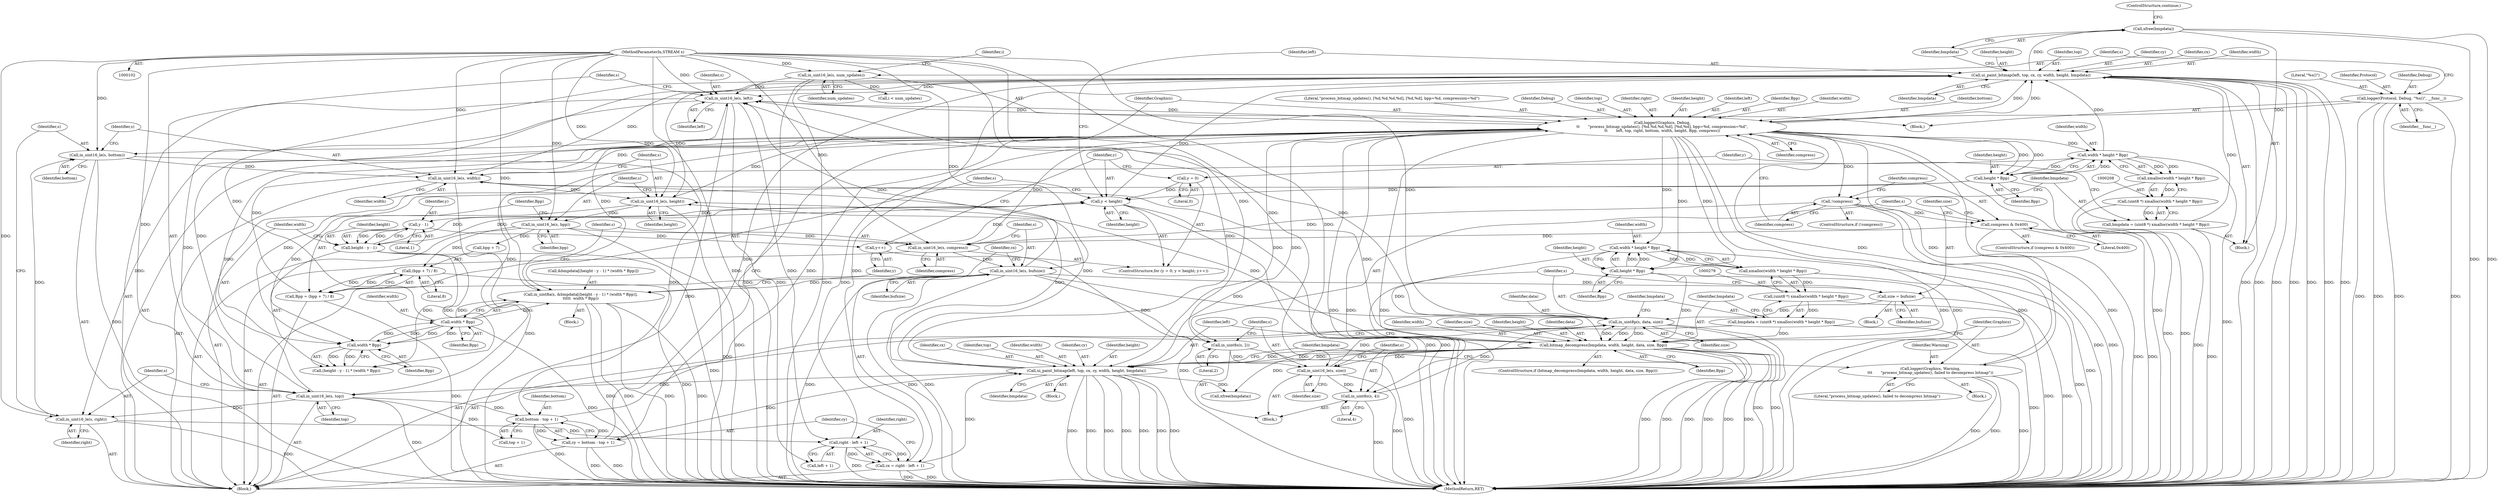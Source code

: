 digraph "1_rdesktop_4dca546d04321a610c1835010b5dad85163b65e1_7@API" {
"1000250" [label="(Call,xfree(bmpdata))"];
"1000242" [label="(Call,ui_paint_bitmap(left, top, cx, cy, width, height, bmpdata))"];
"1000188" [label="(Call,logger(Graphics, Debug,\n\t\t       \"process_bitmap_updates(), [%d,%d,%d,%d], [%d,%d], bpp=%d, compression=%d\",\n\t\t       left, top, right, bottom, width, height, Bpp, compress))"];
"1000305" [label="(Call,logger(Graphics, Warning,\n\t\t\t       \"process_bitmap_updates(), failed to decompress bitmap\"))"];
"1000122" [label="(Call,logger(Protocol, Debug, \"%s()\", __func__))"];
"1000140" [label="(Call,in_uint16_le(s, left))"];
"1000171" [label="(Call,in_uint16_le(s, bufsize))"];
"1000168" [label="(Call,in_uint16_le(s, compress))"];
"1000158" [label="(Call,in_uint16_le(s, bpp))"];
"1000155" [label="(Call,in_uint16_le(s, height))"];
"1000152" [label="(Call,in_uint16_le(s, width))"];
"1000149" [label="(Call,in_uint16_le(s, bottom))"];
"1000146" [label="(Call,in_uint16_le(s, right))"];
"1000143" [label="(Call,in_uint16_le(s, top))"];
"1000103" [label="(MethodParameterIn,STREAM s)"];
"1000295" [label="(Call,ui_paint_bitmap(left, top, cx, cy, width, height, bmpdata))"];
"1000174" [label="(Call,cx = right - left + 1)"];
"1000176" [label="(Call,right - left + 1)"];
"1000181" [label="(Call,cy = bottom - top + 1)"];
"1000183" [label="(Call,bottom - top + 1)"];
"1000287" [label="(Call,bitmap_decompress(bmpdata, width, height, data, size, Bpp))"];
"1000276" [label="(Call,bmpdata = (uint8 *) xmalloc(width * height * Bpp))"];
"1000278" [label="(Call,(uint8 *) xmalloc(width * height * Bpp))"];
"1000280" [label="(Call,xmalloc(width * height * Bpp))"];
"1000281" [label="(Call,width * height * Bpp)"];
"1000283" [label="(Call,height * Bpp)"];
"1000272" [label="(Call,in_uint8p(s, data, size))"];
"1000269" [label="(Call,in_uint8s(s, 4))"];
"1000266" [label="(Call,in_uint16_le(s, size))"];
"1000263" [label="(Call,in_uint8s(s, 2))"];
"1000258" [label="(Call,size = bufsize)"];
"1000254" [label="(Call,compress & 0x400)"];
"1000201" [label="(Call,!compress)"];
"1000225" [label="(Call,in_uint8a(s, &bmpdata[(height - y - 1) * (width * Bpp)],\n\t\t\t\t\t  width * Bpp))"];
"1000239" [label="(Call,width * Bpp)"];
"1000236" [label="(Call,width * Bpp)"];
"1000210" [label="(Call,width * height * Bpp)"];
"1000212" [label="(Call,height * Bpp)"];
"1000127" [label="(Call,in_uint16_le(s, num_updates))"];
"1000161" [label="(Call,Bpp = (bpp + 7) / 8)"];
"1000163" [label="(Call,(bpp + 7) / 8)"];
"1000219" [label="(Call,y < height)"];
"1000222" [label="(Call,y++)"];
"1000233" [label="(Call,y - 1)"];
"1000216" [label="(Call,y = 0)"];
"1000231" [label="(Call,height - y - 1)"];
"1000205" [label="(Call,bmpdata = (uint8 *) xmalloc(width * height * Bpp))"];
"1000207" [label="(Call,(uint8 *) xmalloc(width * height * Bpp))"];
"1000209" [label="(Call,xmalloc(width * height * Bpp))"];
"1000205" [label="(Call,bmpdata = (uint8 *) xmalloc(width * height * Bpp))"];
"1000142" [label="(Identifier,left)"];
"1000287" [label="(Call,bitmap_decompress(bmpdata, width, height, data, size, Bpp))"];
"1000148" [label="(Identifier,right)"];
"1000195" [label="(Identifier,bottom)"];
"1000227" [label="(Call,&bmpdata[(height - y - 1) * (width * Bpp)])"];
"1000217" [label="(Identifier,y)"];
"1000185" [label="(Call,top + 1)"];
"1000155" [label="(Call,in_uint16_le(s, height))"];
"1000169" [label="(Identifier,s)"];
"1000294" [label="(Block,)"];
"1000293" [label="(Identifier,Bpp)"];
"1000218" [label="(Literal,0)"];
"1000307" [label="(Identifier,Warning)"];
"1000152" [label="(Call,in_uint16_le(s, width))"];
"1000259" [label="(Identifier,size)"];
"1000284" [label="(Identifier,height)"];
"1000219" [label="(Call,y < height)"];
"1000161" [label="(Call,Bpp = (bpp + 7) / 8)"];
"1000240" [label="(Identifier,width)"];
"1000177" [label="(Identifier,right)"];
"1000276" [label="(Call,bmpdata = (uint8 *) xmalloc(width * height * Bpp))"];
"1000305" [label="(Call,logger(Graphics, Warning,\n\t\t\t       \"process_bitmap_updates(), failed to decompress bitmap\"))"];
"1000281" [label="(Call,width * height * Bpp)"];
"1000295" [label="(Call,ui_paint_bitmap(left, top, cx, cy, width, height, bmpdata))"];
"1000272" [label="(Call,in_uint8p(s, data, size))"];
"1000248" [label="(Identifier,height)"];
"1000290" [label="(Identifier,height)"];
"1000207" [label="(Call,(uint8 *) xmalloc(width * height * Bpp))"];
"1000291" [label="(Identifier,data)"];
"1000273" [label="(Identifier,s)"];
"1000191" [label="(Literal,\"process_bitmap_updates(), [%d,%d,%d,%d], [%d,%d], bpp=%d, compression=%d\")"];
"1000103" [label="(MethodParameterIn,STREAM s)"];
"1000124" [label="(Identifier,Debug)"];
"1000147" [label="(Identifier,s)"];
"1000167" [label="(Literal,8)"];
"1000157" [label="(Identifier,height)"];
"1000251" [label="(Identifier,bmpdata)"];
"1000172" [label="(Identifier,s)"];
"1000300" [label="(Identifier,width)"];
"1000154" [label="(Identifier,width)"];
"1000190" [label="(Identifier,Debug)"];
"1000254" [label="(Call,compress & 0x400)"];
"1000193" [label="(Identifier,top)"];
"1000176" [label="(Call,right - left + 1)"];
"1000182" [label="(Identifier,cy)"];
"1000203" [label="(Block,)"];
"1000253" [label="(ControlStructure,if (compress & 0x400))"];
"1000296" [label="(Identifier,left)"];
"1000236" [label="(Call,width * Bpp)"];
"1000211" [label="(Identifier,width)"];
"1000139" [label="(Block,)"];
"1000171" [label="(Call,in_uint16_le(s, bufsize))"];
"1000225" [label="(Call,in_uint8a(s, &bmpdata[(height - y - 1) * (width * Bpp)],\n\t\t\t\t\t  width * Bpp))"];
"1000162" [label="(Identifier,Bpp)"];
"1000200" [label="(ControlStructure,if (!compress))"];
"1000299" [label="(Identifier,cy)"];
"1000267" [label="(Identifier,s)"];
"1000285" [label="(Identifier,Bpp)"];
"1000104" [label="(Block,)"];
"1000288" [label="(Identifier,bmpdata)"];
"1000153" [label="(Identifier,s)"];
"1000250" [label="(Call,xfree(bmpdata))"];
"1000150" [label="(Identifier,s)"];
"1000160" [label="(Identifier,bpp)"];
"1000164" [label="(Call,bpp + 7)"];
"1000232" [label="(Identifier,height)"];
"1000238" [label="(Identifier,Bpp)"];
"1000222" [label="(Call,y++)"];
"1000221" [label="(Identifier,height)"];
"1000199" [label="(Identifier,compress)"];
"1000146" [label="(Call,in_uint16_le(s, right))"];
"1000255" [label="(Identifier,compress)"];
"1000194" [label="(Identifier,right)"];
"1000129" [label="(Identifier,num_updates)"];
"1000188" [label="(Call,logger(Graphics, Debug,\n\t\t       \"process_bitmap_updates(), [%d,%d,%d,%d], [%d,%d], bpp=%d, compression=%d\",\n\t\t       left, top, right, bottom, width, height, Bpp, compress))"];
"1000197" [label="(Identifier,height)"];
"1000168" [label="(Call,in_uint16_le(s, compress))"];
"1000128" [label="(Identifier,s)"];
"1000268" [label="(Identifier,size)"];
"1000306" [label="(Identifier,Graphics)"];
"1000274" [label="(Identifier,data)"];
"1000280" [label="(Call,xmalloc(width * height * Bpp))"];
"1000234" [label="(Identifier,y)"];
"1000249" [label="(Identifier,bmpdata)"];
"1000122" [label="(Call,logger(Protocol, Debug, \"%s()\", __func__))"];
"1000301" [label="(Identifier,height)"];
"1000298" [label="(Identifier,cx)"];
"1000226" [label="(Identifier,s)"];
"1000170" [label="(Identifier,compress)"];
"1000206" [label="(Identifier,bmpdata)"];
"1000233" [label="(Call,y - 1)"];
"1000237" [label="(Identifier,width)"];
"1000159" [label="(Identifier,s)"];
"1000277" [label="(Identifier,bmpdata)"];
"1000192" [label="(Identifier,left)"];
"1000140" [label="(Call,in_uint16_le(s, left))"];
"1000241" [label="(Identifier,Bpp)"];
"1000257" [label="(Block,)"];
"1000209" [label="(Call,xmalloc(width * height * Bpp))"];
"1000252" [label="(ControlStructure,continue;)"];
"1000145" [label="(Identifier,top)"];
"1000265" [label="(Literal,2)"];
"1000235" [label="(Literal,1)"];
"1000181" [label="(Call,cy = bottom - top + 1)"];
"1000262" [label="(Block,)"];
"1000244" [label="(Identifier,top)"];
"1000125" [label="(Literal,\"%s()\")"];
"1000243" [label="(Identifier,left)"];
"1000173" [label="(Identifier,bufsize)"];
"1000127" [label="(Call,in_uint16_le(s, num_updates))"];
"1000215" [label="(ControlStructure,for (y = 0; y < height; y++))"];
"1000198" [label="(Identifier,Bpp)"];
"1000231" [label="(Call,height - y - 1)"];
"1000286" [label="(ControlStructure,if (bitmap_decompress(bmpdata, width, height, data, size, Bpp)))"];
"1000230" [label="(Call,(height - y - 1) * (width * Bpp))"];
"1000158" [label="(Call,in_uint16_le(s, bpp))"];
"1000210" [label="(Call,width * height * Bpp)"];
"1000297" [label="(Identifier,top)"];
"1000126" [label="(Identifier,__func__)"];
"1000214" [label="(Identifier,Bpp)"];
"1000282" [label="(Identifier,width)"];
"1000201" [label="(Call,!compress)"];
"1000220" [label="(Identifier,y)"];
"1000189" [label="(Identifier,Graphics)"];
"1000269" [label="(Call,in_uint8s(s, 4))"];
"1000260" [label="(Identifier,bufsize)"];
"1000246" [label="(Identifier,cy)"];
"1000309" [label="(Call,xfree(bmpdata))"];
"1000245" [label="(Identifier,cx)"];
"1000175" [label="(Identifier,cx)"];
"1000275" [label="(Identifier,size)"];
"1000149" [label="(Call,in_uint16_le(s, bottom))"];
"1000163" [label="(Call,(bpp + 7) / 8)"];
"1000278" [label="(Call,(uint8 *) xmalloc(width * height * Bpp))"];
"1000196" [label="(Identifier,width)"];
"1000256" [label="(Literal,0x400)"];
"1000302" [label="(Identifier,bmpdata)"];
"1000216" [label="(Call,y = 0)"];
"1000271" [label="(Literal,4)"];
"1000224" [label="(Block,)"];
"1000174" [label="(Call,cx = right - left + 1)"];
"1000311" [label="(MethodReturn,RET)"];
"1000270" [label="(Identifier,s)"];
"1000202" [label="(Identifier,compress)"];
"1000239" [label="(Call,width * Bpp)"];
"1000178" [label="(Call,left + 1)"];
"1000213" [label="(Identifier,height)"];
"1000308" [label="(Literal,\"process_bitmap_updates(), failed to decompress bitmap\")"];
"1000151" [label="(Identifier,bottom)"];
"1000242" [label="(Call,ui_paint_bitmap(left, top, cx, cy, width, height, bmpdata))"];
"1000144" [label="(Identifier,s)"];
"1000143" [label="(Call,in_uint16_le(s, top))"];
"1000289" [label="(Identifier,width)"];
"1000264" [label="(Identifier,s)"];
"1000258" [label="(Call,size = bufsize)"];
"1000132" [label="(Identifier,i)"];
"1000212" [label="(Call,height * Bpp)"];
"1000292" [label="(Identifier,size)"];
"1000141" [label="(Identifier,s)"];
"1000310" [label="(Identifier,bmpdata)"];
"1000156" [label="(Identifier,s)"];
"1000304" [label="(Block,)"];
"1000247" [label="(Identifier,width)"];
"1000283" [label="(Call,height * Bpp)"];
"1000266" [label="(Call,in_uint16_le(s, size))"];
"1000123" [label="(Identifier,Protocol)"];
"1000263" [label="(Call,in_uint8s(s, 2))"];
"1000184" [label="(Identifier,bottom)"];
"1000223" [label="(Identifier,y)"];
"1000183" [label="(Call,bottom - top + 1)"];
"1000134" [label="(Call,i < num_updates)"];
"1000250" -> "1000203"  [label="AST: "];
"1000250" -> "1000251"  [label="CFG: "];
"1000251" -> "1000250"  [label="AST: "];
"1000252" -> "1000250"  [label="CFG: "];
"1000250" -> "1000311"  [label="DDG: "];
"1000250" -> "1000311"  [label="DDG: "];
"1000242" -> "1000250"  [label="DDG: "];
"1000242" -> "1000203"  [label="AST: "];
"1000242" -> "1000249"  [label="CFG: "];
"1000243" -> "1000242"  [label="AST: "];
"1000244" -> "1000242"  [label="AST: "];
"1000245" -> "1000242"  [label="AST: "];
"1000246" -> "1000242"  [label="AST: "];
"1000247" -> "1000242"  [label="AST: "];
"1000248" -> "1000242"  [label="AST: "];
"1000249" -> "1000242"  [label="AST: "];
"1000251" -> "1000242"  [label="CFG: "];
"1000242" -> "1000311"  [label="DDG: "];
"1000242" -> "1000311"  [label="DDG: "];
"1000242" -> "1000311"  [label="DDG: "];
"1000242" -> "1000311"  [label="DDG: "];
"1000242" -> "1000311"  [label="DDG: "];
"1000242" -> "1000311"  [label="DDG: "];
"1000242" -> "1000311"  [label="DDG: "];
"1000242" -> "1000140"  [label="DDG: "];
"1000242" -> "1000143"  [label="DDG: "];
"1000242" -> "1000152"  [label="DDG: "];
"1000242" -> "1000155"  [label="DDG: "];
"1000188" -> "1000242"  [label="DDG: "];
"1000188" -> "1000242"  [label="DDG: "];
"1000174" -> "1000242"  [label="DDG: "];
"1000181" -> "1000242"  [label="DDG: "];
"1000239" -> "1000242"  [label="DDG: "];
"1000210" -> "1000242"  [label="DDG: "];
"1000219" -> "1000242"  [label="DDG: "];
"1000205" -> "1000242"  [label="DDG: "];
"1000188" -> "1000139"  [label="AST: "];
"1000188" -> "1000199"  [label="CFG: "];
"1000189" -> "1000188"  [label="AST: "];
"1000190" -> "1000188"  [label="AST: "];
"1000191" -> "1000188"  [label="AST: "];
"1000192" -> "1000188"  [label="AST: "];
"1000193" -> "1000188"  [label="AST: "];
"1000194" -> "1000188"  [label="AST: "];
"1000195" -> "1000188"  [label="AST: "];
"1000196" -> "1000188"  [label="AST: "];
"1000197" -> "1000188"  [label="AST: "];
"1000198" -> "1000188"  [label="AST: "];
"1000199" -> "1000188"  [label="AST: "];
"1000202" -> "1000188"  [label="CFG: "];
"1000188" -> "1000311"  [label="DDG: "];
"1000188" -> "1000311"  [label="DDG: "];
"1000188" -> "1000311"  [label="DDG: "];
"1000188" -> "1000311"  [label="DDG: "];
"1000188" -> "1000311"  [label="DDG: "];
"1000188" -> "1000311"  [label="DDG: "];
"1000188" -> "1000311"  [label="DDG: "];
"1000188" -> "1000140"  [label="DDG: "];
"1000188" -> "1000143"  [label="DDG: "];
"1000188" -> "1000146"  [label="DDG: "];
"1000188" -> "1000149"  [label="DDG: "];
"1000305" -> "1000188"  [label="DDG: "];
"1000122" -> "1000188"  [label="DDG: "];
"1000140" -> "1000188"  [label="DDG: "];
"1000143" -> "1000188"  [label="DDG: "];
"1000176" -> "1000188"  [label="DDG: "];
"1000183" -> "1000188"  [label="DDG: "];
"1000152" -> "1000188"  [label="DDG: "];
"1000155" -> "1000188"  [label="DDG: "];
"1000161" -> "1000188"  [label="DDG: "];
"1000168" -> "1000188"  [label="DDG: "];
"1000188" -> "1000201"  [label="DDG: "];
"1000188" -> "1000210"  [label="DDG: "];
"1000188" -> "1000212"  [label="DDG: "];
"1000188" -> "1000212"  [label="DDG: "];
"1000188" -> "1000281"  [label="DDG: "];
"1000188" -> "1000283"  [label="DDG: "];
"1000188" -> "1000283"  [label="DDG: "];
"1000188" -> "1000295"  [label="DDG: "];
"1000188" -> "1000295"  [label="DDG: "];
"1000188" -> "1000305"  [label="DDG: "];
"1000305" -> "1000304"  [label="AST: "];
"1000305" -> "1000308"  [label="CFG: "];
"1000306" -> "1000305"  [label="AST: "];
"1000307" -> "1000305"  [label="AST: "];
"1000308" -> "1000305"  [label="AST: "];
"1000310" -> "1000305"  [label="CFG: "];
"1000305" -> "1000311"  [label="DDG: "];
"1000305" -> "1000311"  [label="DDG: "];
"1000305" -> "1000311"  [label="DDG: "];
"1000122" -> "1000104"  [label="AST: "];
"1000122" -> "1000126"  [label="CFG: "];
"1000123" -> "1000122"  [label="AST: "];
"1000124" -> "1000122"  [label="AST: "];
"1000125" -> "1000122"  [label="AST: "];
"1000126" -> "1000122"  [label="AST: "];
"1000128" -> "1000122"  [label="CFG: "];
"1000122" -> "1000311"  [label="DDG: "];
"1000122" -> "1000311"  [label="DDG: "];
"1000122" -> "1000311"  [label="DDG: "];
"1000122" -> "1000311"  [label="DDG: "];
"1000140" -> "1000139"  [label="AST: "];
"1000140" -> "1000142"  [label="CFG: "];
"1000141" -> "1000140"  [label="AST: "];
"1000142" -> "1000140"  [label="AST: "];
"1000144" -> "1000140"  [label="CFG: "];
"1000140" -> "1000311"  [label="DDG: "];
"1000171" -> "1000140"  [label="DDG: "];
"1000225" -> "1000140"  [label="DDG: "];
"1000272" -> "1000140"  [label="DDG: "];
"1000127" -> "1000140"  [label="DDG: "];
"1000103" -> "1000140"  [label="DDG: "];
"1000295" -> "1000140"  [label="DDG: "];
"1000140" -> "1000143"  [label="DDG: "];
"1000140" -> "1000176"  [label="DDG: "];
"1000140" -> "1000178"  [label="DDG: "];
"1000171" -> "1000139"  [label="AST: "];
"1000171" -> "1000173"  [label="CFG: "];
"1000172" -> "1000171"  [label="AST: "];
"1000173" -> "1000171"  [label="AST: "];
"1000175" -> "1000171"  [label="CFG: "];
"1000171" -> "1000311"  [label="DDG: "];
"1000171" -> "1000311"  [label="DDG: "];
"1000171" -> "1000311"  [label="DDG: "];
"1000168" -> "1000171"  [label="DDG: "];
"1000103" -> "1000171"  [label="DDG: "];
"1000171" -> "1000225"  [label="DDG: "];
"1000171" -> "1000258"  [label="DDG: "];
"1000171" -> "1000263"  [label="DDG: "];
"1000171" -> "1000272"  [label="DDG: "];
"1000168" -> "1000139"  [label="AST: "];
"1000168" -> "1000170"  [label="CFG: "];
"1000169" -> "1000168"  [label="AST: "];
"1000170" -> "1000168"  [label="AST: "];
"1000172" -> "1000168"  [label="CFG: "];
"1000168" -> "1000311"  [label="DDG: "];
"1000158" -> "1000168"  [label="DDG: "];
"1000103" -> "1000168"  [label="DDG: "];
"1000254" -> "1000168"  [label="DDG: "];
"1000201" -> "1000168"  [label="DDG: "];
"1000158" -> "1000139"  [label="AST: "];
"1000158" -> "1000160"  [label="CFG: "];
"1000159" -> "1000158"  [label="AST: "];
"1000160" -> "1000158"  [label="AST: "];
"1000162" -> "1000158"  [label="CFG: "];
"1000158" -> "1000311"  [label="DDG: "];
"1000155" -> "1000158"  [label="DDG: "];
"1000103" -> "1000158"  [label="DDG: "];
"1000158" -> "1000163"  [label="DDG: "];
"1000158" -> "1000164"  [label="DDG: "];
"1000155" -> "1000139"  [label="AST: "];
"1000155" -> "1000157"  [label="CFG: "];
"1000156" -> "1000155"  [label="AST: "];
"1000157" -> "1000155"  [label="AST: "];
"1000159" -> "1000155"  [label="CFG: "];
"1000155" -> "1000311"  [label="DDG: "];
"1000152" -> "1000155"  [label="DDG: "];
"1000103" -> "1000155"  [label="DDG: "];
"1000287" -> "1000155"  [label="DDG: "];
"1000295" -> "1000155"  [label="DDG: "];
"1000152" -> "1000139"  [label="AST: "];
"1000152" -> "1000154"  [label="CFG: "];
"1000153" -> "1000152"  [label="AST: "];
"1000154" -> "1000152"  [label="AST: "];
"1000156" -> "1000152"  [label="CFG: "];
"1000152" -> "1000311"  [label="DDG: "];
"1000149" -> "1000152"  [label="DDG: "];
"1000103" -> "1000152"  [label="DDG: "];
"1000287" -> "1000152"  [label="DDG: "];
"1000295" -> "1000152"  [label="DDG: "];
"1000149" -> "1000139"  [label="AST: "];
"1000149" -> "1000151"  [label="CFG: "];
"1000150" -> "1000149"  [label="AST: "];
"1000151" -> "1000149"  [label="AST: "];
"1000153" -> "1000149"  [label="CFG: "];
"1000149" -> "1000311"  [label="DDG: "];
"1000146" -> "1000149"  [label="DDG: "];
"1000103" -> "1000149"  [label="DDG: "];
"1000149" -> "1000183"  [label="DDG: "];
"1000146" -> "1000139"  [label="AST: "];
"1000146" -> "1000148"  [label="CFG: "];
"1000147" -> "1000146"  [label="AST: "];
"1000148" -> "1000146"  [label="AST: "];
"1000150" -> "1000146"  [label="CFG: "];
"1000146" -> "1000311"  [label="DDG: "];
"1000143" -> "1000146"  [label="DDG: "];
"1000103" -> "1000146"  [label="DDG: "];
"1000146" -> "1000176"  [label="DDG: "];
"1000143" -> "1000139"  [label="AST: "];
"1000143" -> "1000145"  [label="CFG: "];
"1000144" -> "1000143"  [label="AST: "];
"1000145" -> "1000143"  [label="AST: "];
"1000147" -> "1000143"  [label="CFG: "];
"1000143" -> "1000311"  [label="DDG: "];
"1000103" -> "1000143"  [label="DDG: "];
"1000295" -> "1000143"  [label="DDG: "];
"1000143" -> "1000183"  [label="DDG: "];
"1000143" -> "1000185"  [label="DDG: "];
"1000103" -> "1000102"  [label="AST: "];
"1000103" -> "1000311"  [label="DDG: "];
"1000103" -> "1000127"  [label="DDG: "];
"1000103" -> "1000225"  [label="DDG: "];
"1000103" -> "1000263"  [label="DDG: "];
"1000103" -> "1000266"  [label="DDG: "];
"1000103" -> "1000269"  [label="DDG: "];
"1000103" -> "1000272"  [label="DDG: "];
"1000295" -> "1000294"  [label="AST: "];
"1000295" -> "1000302"  [label="CFG: "];
"1000296" -> "1000295"  [label="AST: "];
"1000297" -> "1000295"  [label="AST: "];
"1000298" -> "1000295"  [label="AST: "];
"1000299" -> "1000295"  [label="AST: "];
"1000300" -> "1000295"  [label="AST: "];
"1000301" -> "1000295"  [label="AST: "];
"1000302" -> "1000295"  [label="AST: "];
"1000310" -> "1000295"  [label="CFG: "];
"1000295" -> "1000311"  [label="DDG: "];
"1000295" -> "1000311"  [label="DDG: "];
"1000295" -> "1000311"  [label="DDG: "];
"1000295" -> "1000311"  [label="DDG: "];
"1000295" -> "1000311"  [label="DDG: "];
"1000295" -> "1000311"  [label="DDG: "];
"1000295" -> "1000311"  [label="DDG: "];
"1000174" -> "1000295"  [label="DDG: "];
"1000181" -> "1000295"  [label="DDG: "];
"1000287" -> "1000295"  [label="DDG: "];
"1000287" -> "1000295"  [label="DDG: "];
"1000287" -> "1000295"  [label="DDG: "];
"1000295" -> "1000309"  [label="DDG: "];
"1000174" -> "1000139"  [label="AST: "];
"1000174" -> "1000176"  [label="CFG: "];
"1000175" -> "1000174"  [label="AST: "];
"1000176" -> "1000174"  [label="AST: "];
"1000182" -> "1000174"  [label="CFG: "];
"1000174" -> "1000311"  [label="DDG: "];
"1000174" -> "1000311"  [label="DDG: "];
"1000176" -> "1000174"  [label="DDG: "];
"1000176" -> "1000174"  [label="DDG: "];
"1000176" -> "1000178"  [label="CFG: "];
"1000177" -> "1000176"  [label="AST: "];
"1000178" -> "1000176"  [label="AST: "];
"1000176" -> "1000311"  [label="DDG: "];
"1000181" -> "1000139"  [label="AST: "];
"1000181" -> "1000183"  [label="CFG: "];
"1000182" -> "1000181"  [label="AST: "];
"1000183" -> "1000181"  [label="AST: "];
"1000189" -> "1000181"  [label="CFG: "];
"1000181" -> "1000311"  [label="DDG: "];
"1000181" -> "1000311"  [label="DDG: "];
"1000183" -> "1000181"  [label="DDG: "];
"1000183" -> "1000181"  [label="DDG: "];
"1000183" -> "1000185"  [label="CFG: "];
"1000184" -> "1000183"  [label="AST: "];
"1000185" -> "1000183"  [label="AST: "];
"1000183" -> "1000311"  [label="DDG: "];
"1000287" -> "1000286"  [label="AST: "];
"1000287" -> "1000293"  [label="CFG: "];
"1000288" -> "1000287"  [label="AST: "];
"1000289" -> "1000287"  [label="AST: "];
"1000290" -> "1000287"  [label="AST: "];
"1000291" -> "1000287"  [label="AST: "];
"1000292" -> "1000287"  [label="AST: "];
"1000293" -> "1000287"  [label="AST: "];
"1000296" -> "1000287"  [label="CFG: "];
"1000306" -> "1000287"  [label="CFG: "];
"1000287" -> "1000311"  [label="DDG: "];
"1000287" -> "1000311"  [label="DDG: "];
"1000287" -> "1000311"  [label="DDG: "];
"1000287" -> "1000311"  [label="DDG: "];
"1000287" -> "1000311"  [label="DDG: "];
"1000287" -> "1000311"  [label="DDG: "];
"1000287" -> "1000266"  [label="DDG: "];
"1000287" -> "1000272"  [label="DDG: "];
"1000276" -> "1000287"  [label="DDG: "];
"1000281" -> "1000287"  [label="DDG: "];
"1000283" -> "1000287"  [label="DDG: "];
"1000283" -> "1000287"  [label="DDG: "];
"1000272" -> "1000287"  [label="DDG: "];
"1000272" -> "1000287"  [label="DDG: "];
"1000287" -> "1000309"  [label="DDG: "];
"1000276" -> "1000139"  [label="AST: "];
"1000276" -> "1000278"  [label="CFG: "];
"1000277" -> "1000276"  [label="AST: "];
"1000278" -> "1000276"  [label="AST: "];
"1000288" -> "1000276"  [label="CFG: "];
"1000276" -> "1000311"  [label="DDG: "];
"1000278" -> "1000276"  [label="DDG: "];
"1000278" -> "1000280"  [label="CFG: "];
"1000279" -> "1000278"  [label="AST: "];
"1000280" -> "1000278"  [label="AST: "];
"1000278" -> "1000311"  [label="DDG: "];
"1000280" -> "1000278"  [label="DDG: "];
"1000280" -> "1000281"  [label="CFG: "];
"1000281" -> "1000280"  [label="AST: "];
"1000280" -> "1000311"  [label="DDG: "];
"1000281" -> "1000280"  [label="DDG: "];
"1000281" -> "1000280"  [label="DDG: "];
"1000281" -> "1000283"  [label="CFG: "];
"1000282" -> "1000281"  [label="AST: "];
"1000283" -> "1000281"  [label="AST: "];
"1000281" -> "1000311"  [label="DDG: "];
"1000283" -> "1000281"  [label="DDG: "];
"1000283" -> "1000281"  [label="DDG: "];
"1000283" -> "1000285"  [label="CFG: "];
"1000284" -> "1000283"  [label="AST: "];
"1000285" -> "1000283"  [label="AST: "];
"1000272" -> "1000139"  [label="AST: "];
"1000272" -> "1000275"  [label="CFG: "];
"1000273" -> "1000272"  [label="AST: "];
"1000274" -> "1000272"  [label="AST: "];
"1000275" -> "1000272"  [label="AST: "];
"1000277" -> "1000272"  [label="CFG: "];
"1000272" -> "1000311"  [label="DDG: "];
"1000272" -> "1000311"  [label="DDG: "];
"1000269" -> "1000272"  [label="DDG: "];
"1000258" -> "1000272"  [label="DDG: "];
"1000266" -> "1000272"  [label="DDG: "];
"1000269" -> "1000262"  [label="AST: "];
"1000269" -> "1000271"  [label="CFG: "];
"1000270" -> "1000269"  [label="AST: "];
"1000271" -> "1000269"  [label="AST: "];
"1000273" -> "1000269"  [label="CFG: "];
"1000269" -> "1000311"  [label="DDG: "];
"1000266" -> "1000269"  [label="DDG: "];
"1000266" -> "1000262"  [label="AST: "];
"1000266" -> "1000268"  [label="CFG: "];
"1000267" -> "1000266"  [label="AST: "];
"1000268" -> "1000266"  [label="AST: "];
"1000270" -> "1000266"  [label="CFG: "];
"1000266" -> "1000311"  [label="DDG: "];
"1000263" -> "1000266"  [label="DDG: "];
"1000263" -> "1000262"  [label="AST: "];
"1000263" -> "1000265"  [label="CFG: "];
"1000264" -> "1000263"  [label="AST: "];
"1000265" -> "1000263"  [label="AST: "];
"1000267" -> "1000263"  [label="CFG: "];
"1000263" -> "1000311"  [label="DDG: "];
"1000258" -> "1000257"  [label="AST: "];
"1000258" -> "1000260"  [label="CFG: "];
"1000259" -> "1000258"  [label="AST: "];
"1000260" -> "1000258"  [label="AST: "];
"1000273" -> "1000258"  [label="CFG: "];
"1000258" -> "1000311"  [label="DDG: "];
"1000254" -> "1000253"  [label="AST: "];
"1000254" -> "1000256"  [label="CFG: "];
"1000255" -> "1000254"  [label="AST: "];
"1000256" -> "1000254"  [label="AST: "];
"1000259" -> "1000254"  [label="CFG: "];
"1000264" -> "1000254"  [label="CFG: "];
"1000254" -> "1000311"  [label="DDG: "];
"1000254" -> "1000311"  [label="DDG: "];
"1000201" -> "1000254"  [label="DDG: "];
"1000201" -> "1000200"  [label="AST: "];
"1000201" -> "1000202"  [label="CFG: "];
"1000202" -> "1000201"  [label="AST: "];
"1000206" -> "1000201"  [label="CFG: "];
"1000255" -> "1000201"  [label="CFG: "];
"1000201" -> "1000311"  [label="DDG: "];
"1000201" -> "1000311"  [label="DDG: "];
"1000225" -> "1000224"  [label="AST: "];
"1000225" -> "1000239"  [label="CFG: "];
"1000226" -> "1000225"  [label="AST: "];
"1000227" -> "1000225"  [label="AST: "];
"1000239" -> "1000225"  [label="AST: "];
"1000223" -> "1000225"  [label="CFG: "];
"1000225" -> "1000311"  [label="DDG: "];
"1000225" -> "1000311"  [label="DDG: "];
"1000225" -> "1000311"  [label="DDG: "];
"1000225" -> "1000311"  [label="DDG: "];
"1000239" -> "1000225"  [label="DDG: "];
"1000239" -> "1000225"  [label="DDG: "];
"1000239" -> "1000241"  [label="CFG: "];
"1000240" -> "1000239"  [label="AST: "];
"1000241" -> "1000239"  [label="AST: "];
"1000239" -> "1000311"  [label="DDG: "];
"1000239" -> "1000236"  [label="DDG: "];
"1000239" -> "1000236"  [label="DDG: "];
"1000236" -> "1000239"  [label="DDG: "];
"1000236" -> "1000239"  [label="DDG: "];
"1000236" -> "1000230"  [label="AST: "];
"1000236" -> "1000238"  [label="CFG: "];
"1000237" -> "1000236"  [label="AST: "];
"1000238" -> "1000236"  [label="AST: "];
"1000230" -> "1000236"  [label="CFG: "];
"1000236" -> "1000230"  [label="DDG: "];
"1000236" -> "1000230"  [label="DDG: "];
"1000210" -> "1000236"  [label="DDG: "];
"1000212" -> "1000236"  [label="DDG: "];
"1000210" -> "1000209"  [label="AST: "];
"1000210" -> "1000212"  [label="CFG: "];
"1000211" -> "1000210"  [label="AST: "];
"1000212" -> "1000210"  [label="AST: "];
"1000209" -> "1000210"  [label="CFG: "];
"1000210" -> "1000311"  [label="DDG: "];
"1000210" -> "1000209"  [label="DDG: "];
"1000210" -> "1000209"  [label="DDG: "];
"1000212" -> "1000210"  [label="DDG: "];
"1000212" -> "1000210"  [label="DDG: "];
"1000212" -> "1000214"  [label="CFG: "];
"1000213" -> "1000212"  [label="AST: "];
"1000214" -> "1000212"  [label="AST: "];
"1000212" -> "1000311"  [label="DDG: "];
"1000212" -> "1000219"  [label="DDG: "];
"1000127" -> "1000104"  [label="AST: "];
"1000127" -> "1000129"  [label="CFG: "];
"1000128" -> "1000127"  [label="AST: "];
"1000129" -> "1000127"  [label="AST: "];
"1000132" -> "1000127"  [label="CFG: "];
"1000127" -> "1000311"  [label="DDG: "];
"1000127" -> "1000311"  [label="DDG: "];
"1000127" -> "1000134"  [label="DDG: "];
"1000161" -> "1000139"  [label="AST: "];
"1000161" -> "1000163"  [label="CFG: "];
"1000162" -> "1000161"  [label="AST: "];
"1000163" -> "1000161"  [label="AST: "];
"1000169" -> "1000161"  [label="CFG: "];
"1000161" -> "1000311"  [label="DDG: "];
"1000163" -> "1000161"  [label="DDG: "];
"1000163" -> "1000161"  [label="DDG: "];
"1000163" -> "1000167"  [label="CFG: "];
"1000164" -> "1000163"  [label="AST: "];
"1000167" -> "1000163"  [label="AST: "];
"1000163" -> "1000311"  [label="DDG: "];
"1000219" -> "1000215"  [label="AST: "];
"1000219" -> "1000221"  [label="CFG: "];
"1000220" -> "1000219"  [label="AST: "];
"1000221" -> "1000219"  [label="AST: "];
"1000226" -> "1000219"  [label="CFG: "];
"1000243" -> "1000219"  [label="CFG: "];
"1000219" -> "1000311"  [label="DDG: "];
"1000219" -> "1000311"  [label="DDG: "];
"1000222" -> "1000219"  [label="DDG: "];
"1000216" -> "1000219"  [label="DDG: "];
"1000231" -> "1000219"  [label="DDG: "];
"1000219" -> "1000231"  [label="DDG: "];
"1000219" -> "1000233"  [label="DDG: "];
"1000222" -> "1000215"  [label="AST: "];
"1000222" -> "1000223"  [label="CFG: "];
"1000223" -> "1000222"  [label="AST: "];
"1000220" -> "1000222"  [label="CFG: "];
"1000233" -> "1000222"  [label="DDG: "];
"1000233" -> "1000231"  [label="AST: "];
"1000233" -> "1000235"  [label="CFG: "];
"1000234" -> "1000233"  [label="AST: "];
"1000235" -> "1000233"  [label="AST: "];
"1000231" -> "1000233"  [label="CFG: "];
"1000233" -> "1000231"  [label="DDG: "];
"1000233" -> "1000231"  [label="DDG: "];
"1000216" -> "1000215"  [label="AST: "];
"1000216" -> "1000218"  [label="CFG: "];
"1000217" -> "1000216"  [label="AST: "];
"1000218" -> "1000216"  [label="AST: "];
"1000220" -> "1000216"  [label="CFG: "];
"1000231" -> "1000230"  [label="AST: "];
"1000232" -> "1000231"  [label="AST: "];
"1000237" -> "1000231"  [label="CFG: "];
"1000231" -> "1000311"  [label="DDG: "];
"1000231" -> "1000230"  [label="DDG: "];
"1000231" -> "1000230"  [label="DDG: "];
"1000205" -> "1000203"  [label="AST: "];
"1000205" -> "1000207"  [label="CFG: "];
"1000206" -> "1000205"  [label="AST: "];
"1000207" -> "1000205"  [label="AST: "];
"1000217" -> "1000205"  [label="CFG: "];
"1000205" -> "1000311"  [label="DDG: "];
"1000207" -> "1000205"  [label="DDG: "];
"1000207" -> "1000209"  [label="CFG: "];
"1000208" -> "1000207"  [label="AST: "];
"1000209" -> "1000207"  [label="AST: "];
"1000207" -> "1000311"  [label="DDG: "];
"1000209" -> "1000207"  [label="DDG: "];
"1000209" -> "1000311"  [label="DDG: "];
}
